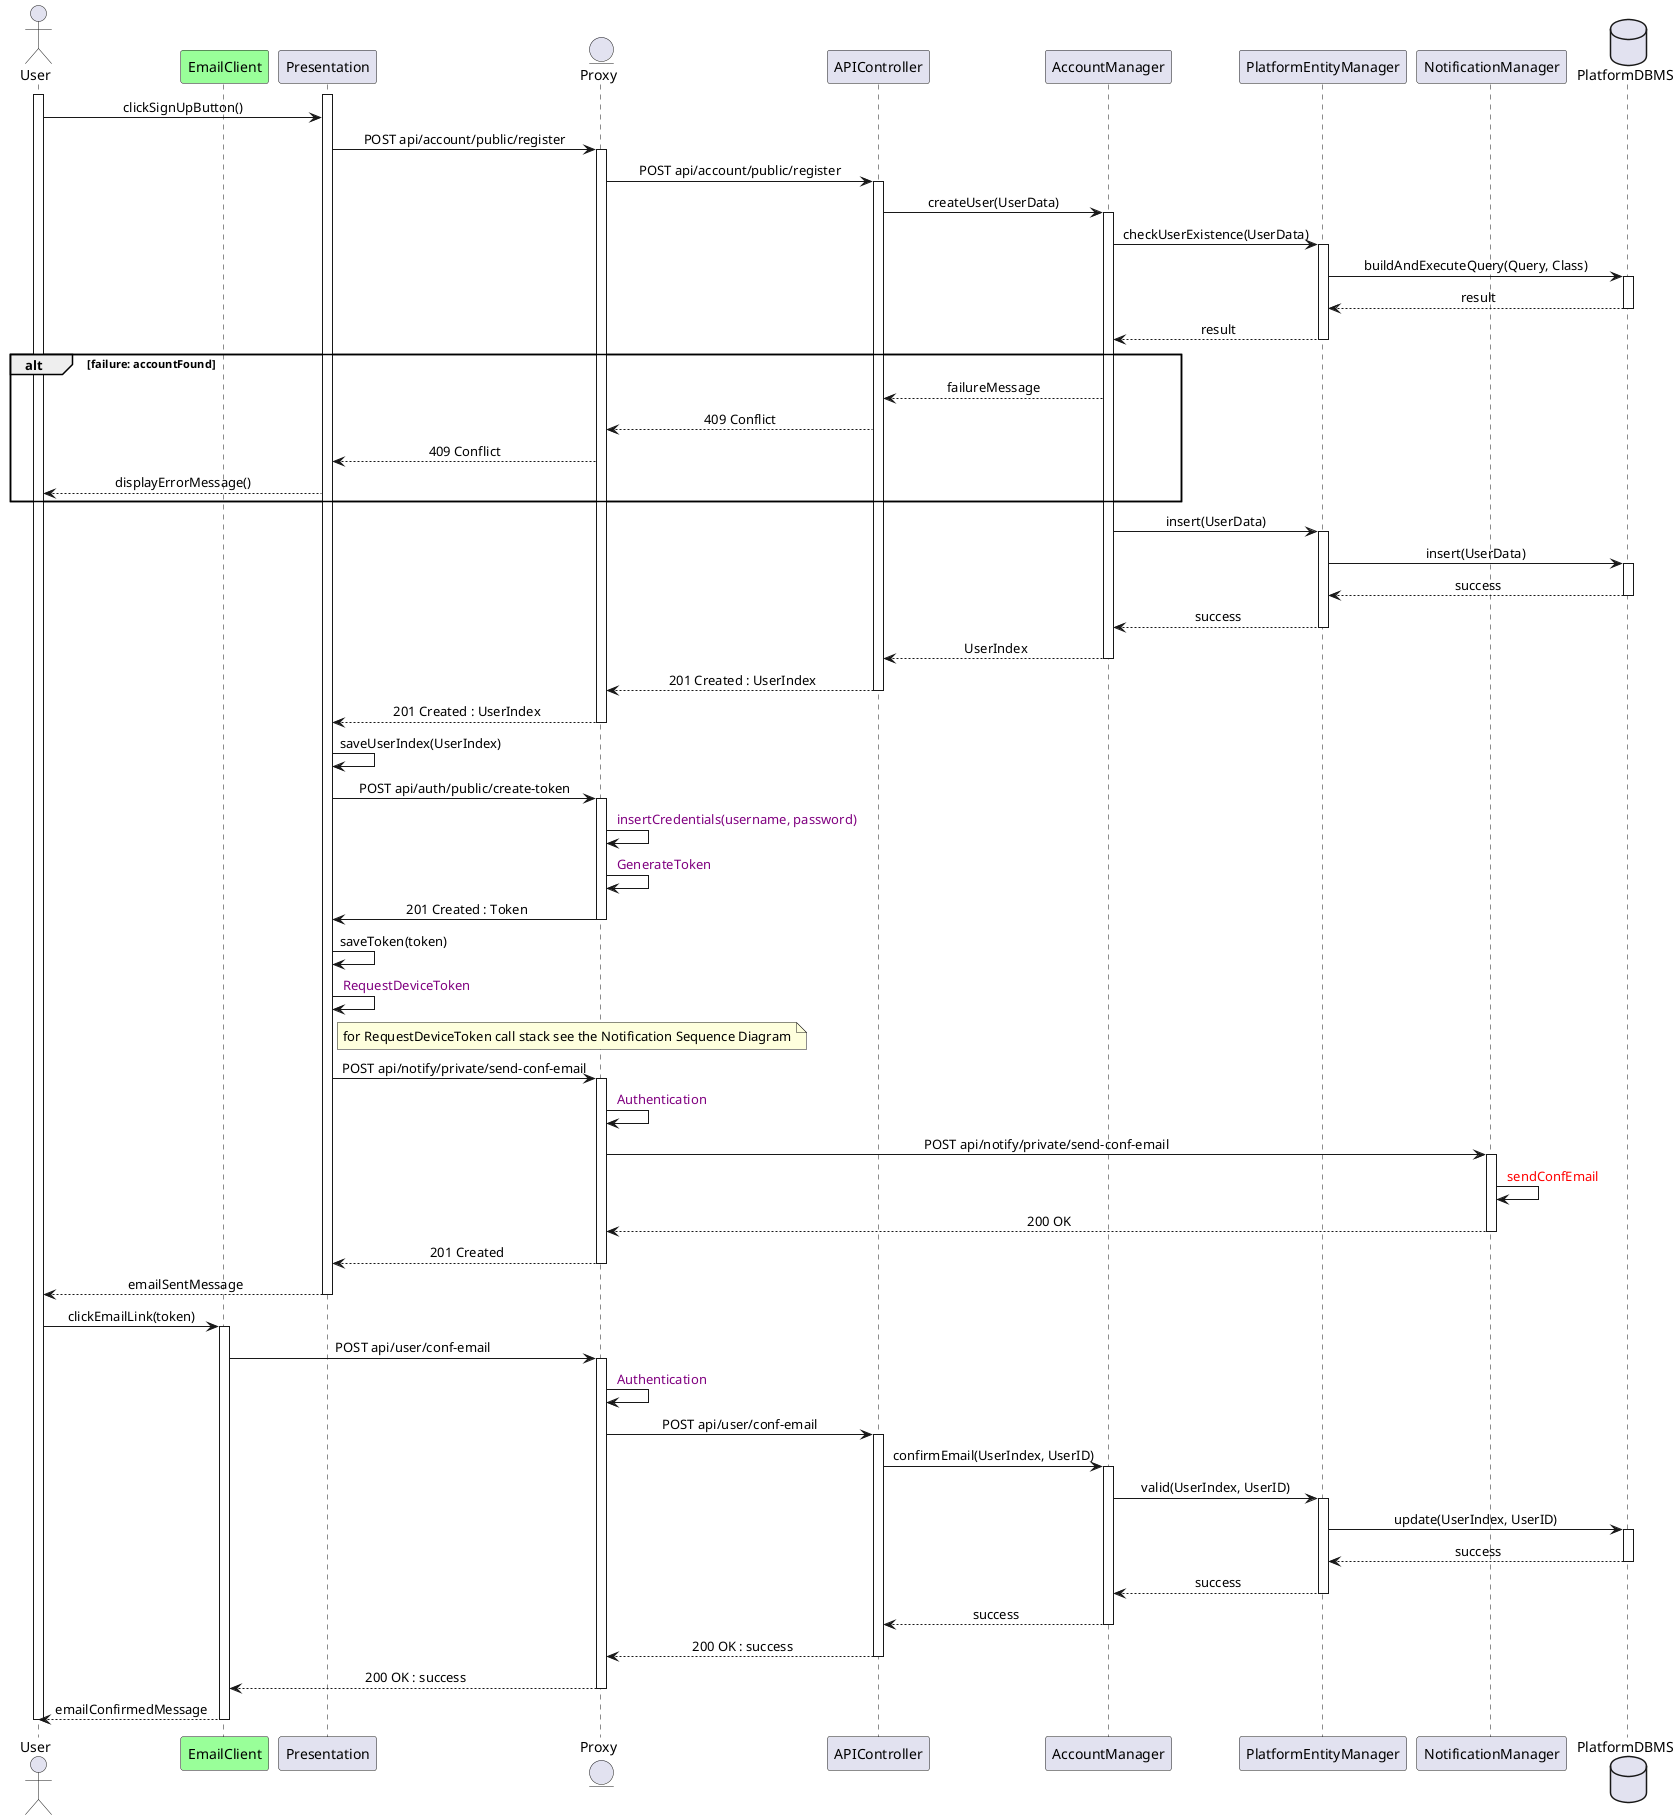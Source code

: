 
@startuml Registration
skinparam sequenceMessageAlign center
actor       User
participant EmailClient #99FF99
participant Presentation
entity      Proxy
participant APIController
participant AccountManager
participant PlatformEntityManager
participant NotificationManager
database    PlatformDBMS
activate User
activate Presentation
User -> Presentation : clickSignUpButton()
Presentation -> Proxy : POST api/account/public/register
activate Proxy
Proxy -> APIController : POST api/account/public/register
activate APIController
APIController -> AccountManager : createUser(UserData)
activate AccountManager
AccountManager -> PlatformEntityManager : checkUserExistence(UserData)
activate PlatformEntityManager
PlatformEntityManager -> PlatformDBMS : buildAndExecuteQuery(Query, Class)
activate PlatformDBMS
PlatformDBMS --> PlatformEntityManager : result
deactivate PlatformDBMS
PlatformEntityManager --> AccountManager : result
deactivate PlatformEntityManager
alt failure: accountFound
AccountManager --> APIController : failureMessage
APIController --> Proxy : 409 Conflict
Proxy --> Presentation : 409 Conflict
Presentation --> User : displayErrorMessage()
end
AccountManager -> PlatformEntityManager : insert(UserData)
activate PlatformEntityManager
PlatformEntityManager -> PlatformDBMS : insert(UserData)
activate PlatformDBMS
PlatformDBMS --> PlatformEntityManager : success
deactivate PlatformDBMS
PlatformEntityManager --> AccountManager : success
deactivate PlatformEntityManager
AccountManager --> APIController : UserIndex
deactivate AccountManager
APIController --> Proxy : 201 Created : UserIndex
deactivate APIController
Proxy --> Presentation : 201 Created : UserIndex
deactivate Proxy
Presentation -> Presentation : saveUserIndex(UserIndex)
Presentation -> Proxy : POST api/auth/public/create-token
activate Proxy
Proxy -> Proxy  : <color:purple> insertCredentials(username, password)
Proxy -> Proxy : <color:purple> GenerateToken
Proxy -> Presentation : 201 Created : Token
deactivate Proxy
' Proxy -> Authenticator: POST api/user/create-token
' activate Authenticator
' Authenticator -> Authenticator : generateToken()
' Authenticator --> Proxy : 201 Created : Token
' deactivate Authenticator
' Proxy --> Presentation : 201 Created : Token
Presentation -> Presentation : saveToken(token)
Presentation -> Presentation : <color:purple> RequestDeviceToken
note right of Presentation : for RequestDeviceToken call stack see the Notification Sequence Diagram 
Presentation -> Proxy : POST api/notify/private/send-conf-email
activate Proxy
Proxy -> Proxy : <color:purple> Authentication
Proxy -> NotificationManager : POST api/notify/private/send-conf-email
activate NotificationManager
NotificationManager -> NotificationManager : <color:red> sendConfEmail
NotificationManager --> Proxy : 200 OK
deactivate NotificationManager
Proxy --> Presentation : 201 Created
deactivate Proxy
Presentation --> User : emailSentMessage
deactivate Presentation
User -> EmailClient : clickEmailLink(token)
activate EmailClient
EmailClient -> Proxy : POST api/user/conf-email
activate Proxy
Proxy -> Proxy : <color:purple> Authentication
Proxy -> APIController : POST api/user/conf-email
activate APIController
APIController -> AccountManager : confirmEmail(UserIndex, UserID)
activate AccountManager
AccountManager -> PlatformEntityManager : valid(UserIndex, UserID) 
activate PlatformEntityManager
PlatformEntityManager -> PlatformDBMS : update(UserIndex, UserID)
activate PlatformDBMS
PlatformDBMS --> PlatformEntityManager : success
deactivate PlatformDBMS
PlatformEntityManager --> AccountManager : success
deactivate PlatformEntityManager
AccountManager --> APIController : success
deactivate AccountManager
APIController --> Proxy : 200 OK : success
deactivate APIController
Proxy --> EmailClient :  200 OK : success
deactivate Proxy
EmailClient --> User : emailConfirmedMessage
deactivate EmailClient
deactivate Proxy
deactivate User 
@enduml
